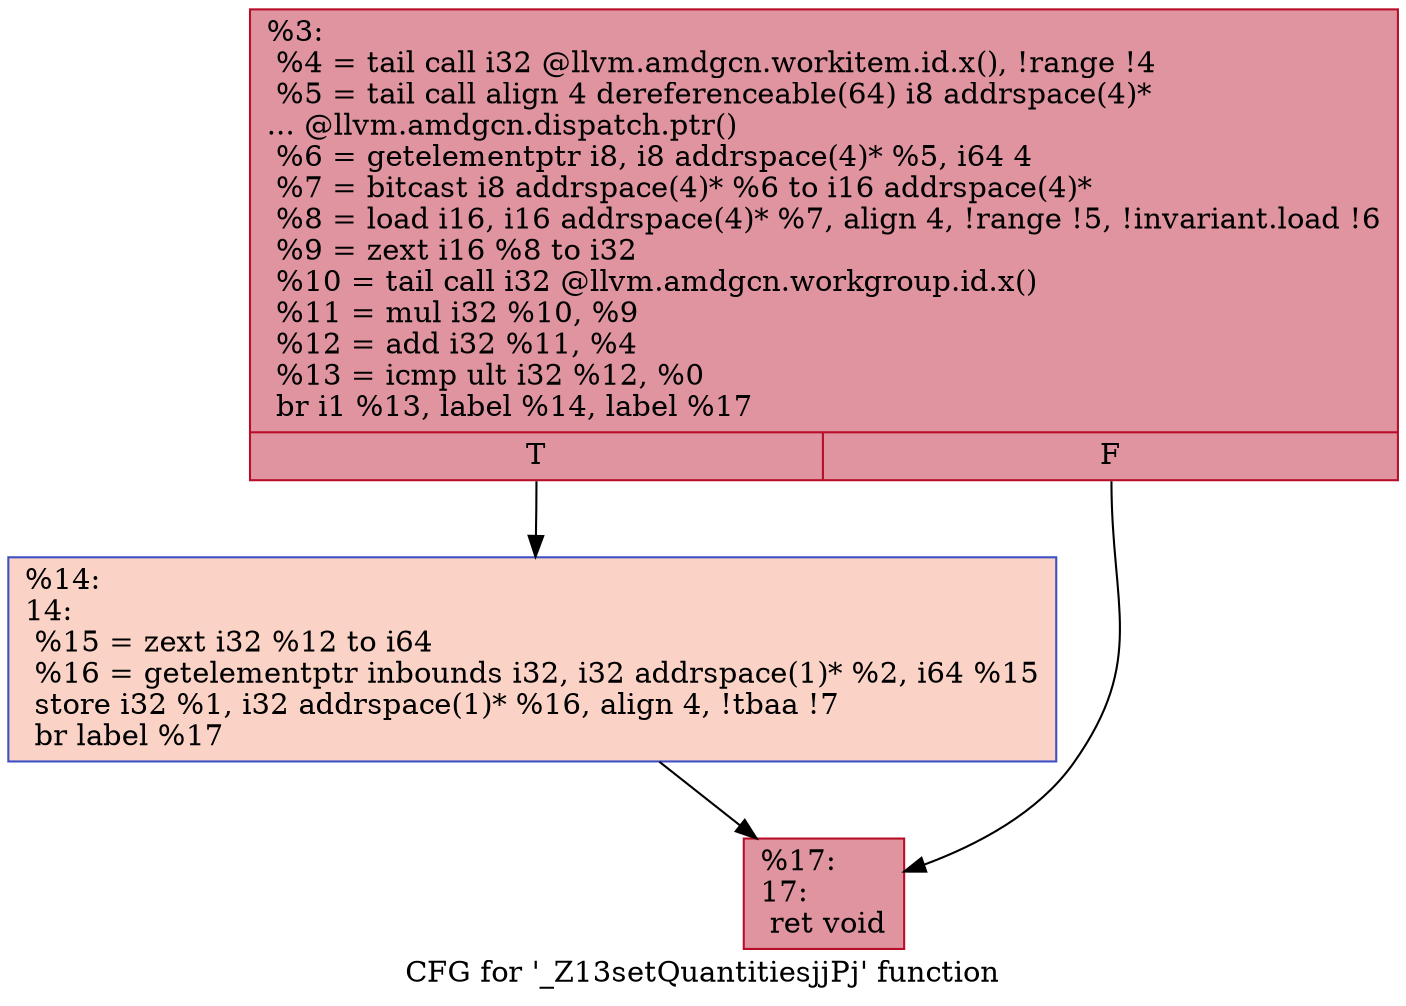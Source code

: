 digraph "CFG for '_Z13setQuantitiesjjPj' function" {
	label="CFG for '_Z13setQuantitiesjjPj' function";

	Node0x5c0cf10 [shape=record,color="#b70d28ff", style=filled, fillcolor="#b70d2870",label="{%3:\l  %4 = tail call i32 @llvm.amdgcn.workitem.id.x(), !range !4\l  %5 = tail call align 4 dereferenceable(64) i8 addrspace(4)*\l... @llvm.amdgcn.dispatch.ptr()\l  %6 = getelementptr i8, i8 addrspace(4)* %5, i64 4\l  %7 = bitcast i8 addrspace(4)* %6 to i16 addrspace(4)*\l  %8 = load i16, i16 addrspace(4)* %7, align 4, !range !5, !invariant.load !6\l  %9 = zext i16 %8 to i32\l  %10 = tail call i32 @llvm.amdgcn.workgroup.id.x()\l  %11 = mul i32 %10, %9\l  %12 = add i32 %11, %4\l  %13 = icmp ult i32 %12, %0\l  br i1 %13, label %14, label %17\l|{<s0>T|<s1>F}}"];
	Node0x5c0cf10:s0 -> Node0x5c0edb0;
	Node0x5c0cf10:s1 -> Node0x5c0ee40;
	Node0x5c0edb0 [shape=record,color="#3d50c3ff", style=filled, fillcolor="#f59c7d70",label="{%14:\l14:                                               \l  %15 = zext i32 %12 to i64\l  %16 = getelementptr inbounds i32, i32 addrspace(1)* %2, i64 %15\l  store i32 %1, i32 addrspace(1)* %16, align 4, !tbaa !7\l  br label %17\l}"];
	Node0x5c0edb0 -> Node0x5c0ee40;
	Node0x5c0ee40 [shape=record,color="#b70d28ff", style=filled, fillcolor="#b70d2870",label="{%17:\l17:                                               \l  ret void\l}"];
}

